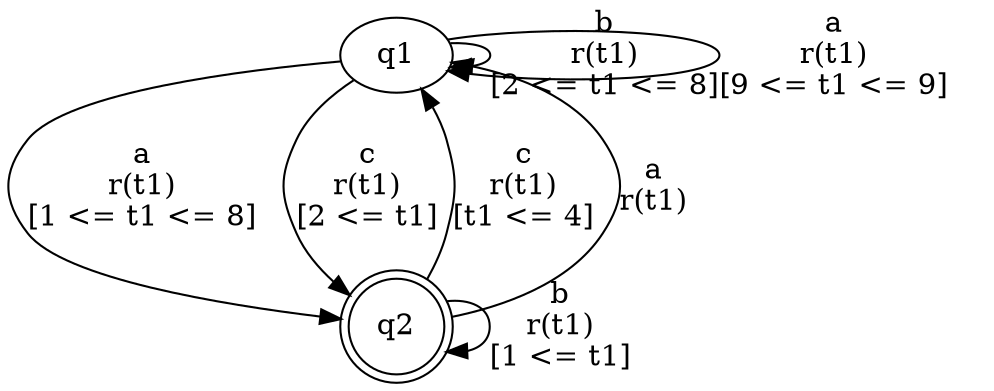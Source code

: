 digraph "tests_1/test99/solution501/solution" {
	q1[label=q1]
	q2[label=q2 shape=doublecircle]
	q1 -> q1[label="b\nr(t1)\n[2 <= t1 <= 8]"]
	q1 -> q1[label="a\nr(t1)\n[9 <= t1 <= 9]"]
	q1 -> q2[label="a\nr(t1)\n[1 <= t1 <= 8]"]
	q2 -> q1[label="c\nr(t1)\n[t1 <= 4]"]
	q2 -> q2[label="b\nr(t1)\n[1 <= t1]"]
	q2 -> q1[label="a\nr(t1)\n"]
	q1 -> q2[label="c\nr(t1)\n[2 <= t1]"]
}
